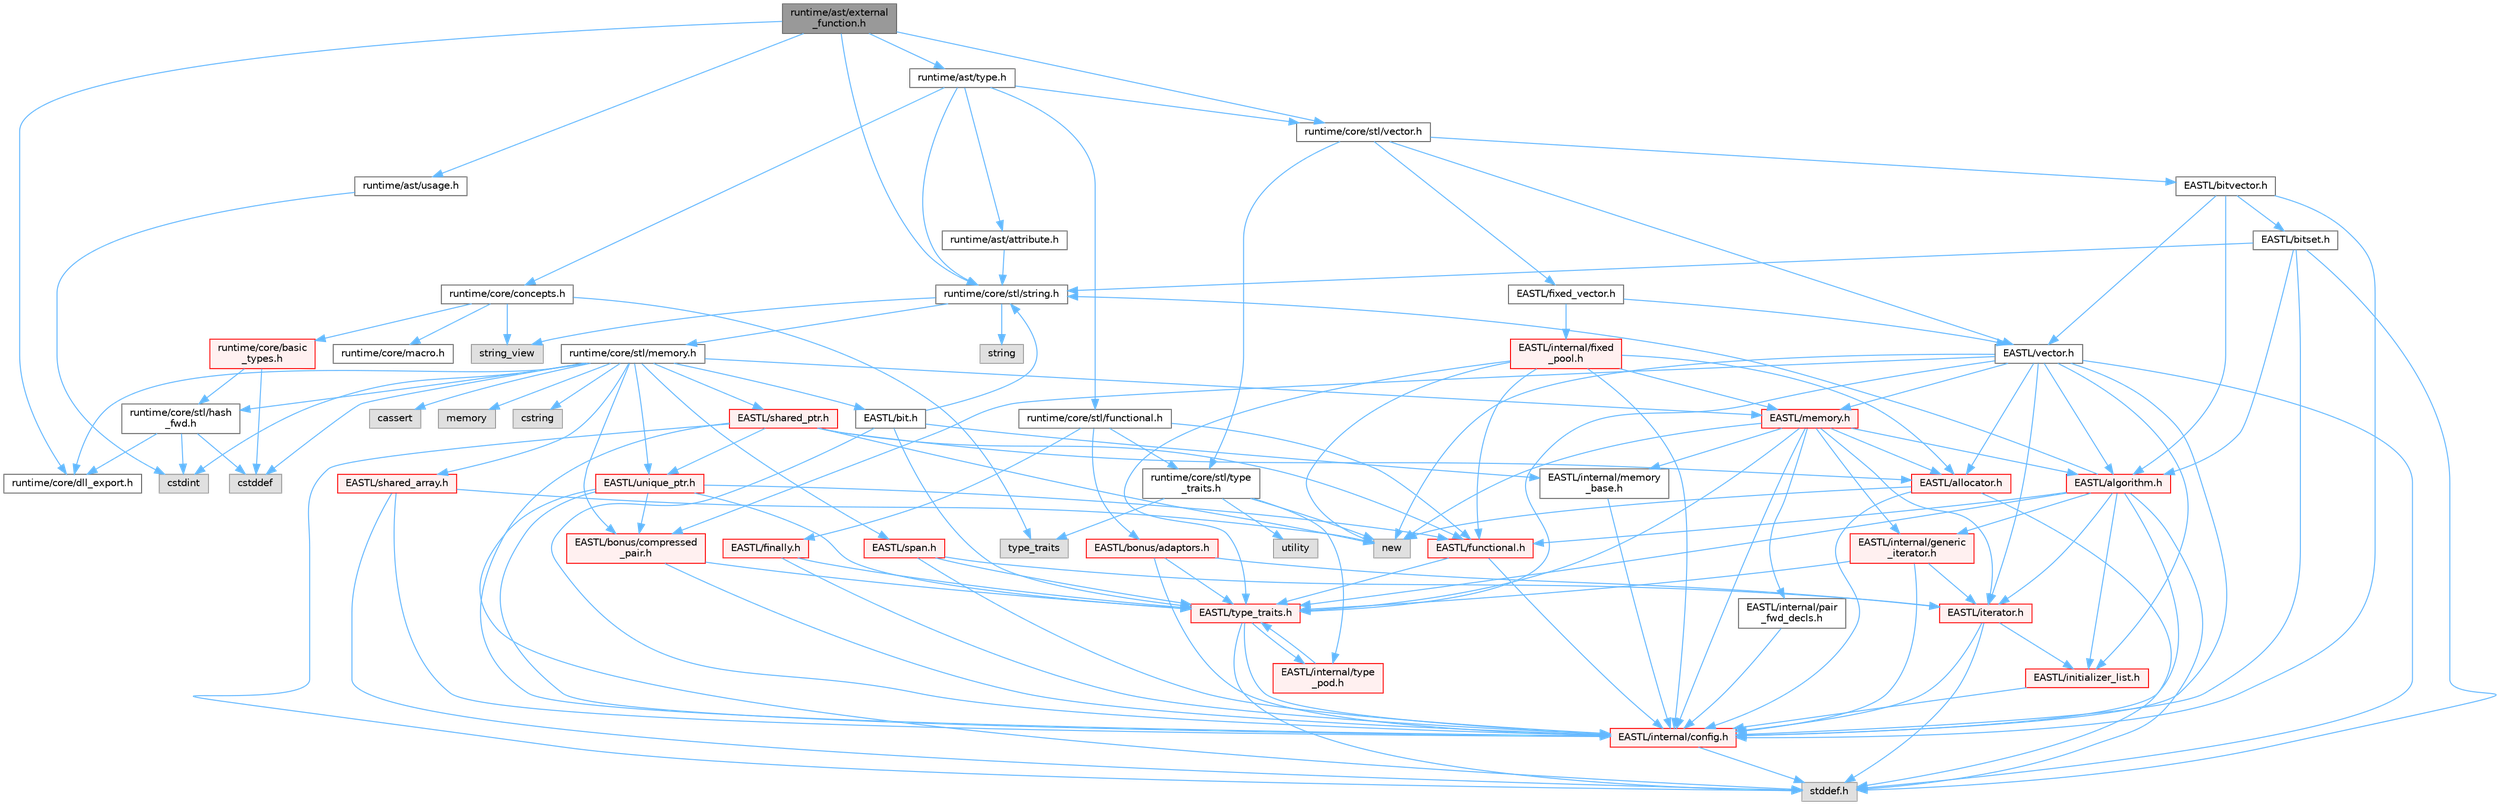 digraph "runtime/ast/external_function.h"
{
 // LATEX_PDF_SIZE
  bgcolor="transparent";
  edge [fontname=Helvetica,fontsize=10,labelfontname=Helvetica,labelfontsize=10];
  node [fontname=Helvetica,fontsize=10,shape=box,height=0.2,width=0.4];
  Node1 [id="Node000001",label="runtime/ast/external\l_function.h",height=0.2,width=0.4,color="gray40", fillcolor="grey60", style="filled", fontcolor="black",tooltip=" "];
  Node1 -> Node2 [id="edge1_Node000001_Node000002",color="steelblue1",style="solid",tooltip=" "];
  Node2 [id="Node000002",label="runtime/core/dll_export.h",height=0.2,width=0.4,color="grey40", fillcolor="white", style="filled",URL="$dll__export_8h.html",tooltip=" "];
  Node1 -> Node3 [id="edge2_Node000001_Node000003",color="steelblue1",style="solid",tooltip=" "];
  Node3 [id="Node000003",label="runtime/core/stl/string.h",height=0.2,width=0.4,color="grey40", fillcolor="white", style="filled",URL="$string_8h.html",tooltip=" "];
  Node3 -> Node4 [id="edge3_Node000003_Node000004",color="steelblue1",style="solid",tooltip=" "];
  Node4 [id="Node000004",label="string",height=0.2,width=0.4,color="grey60", fillcolor="#E0E0E0", style="filled",tooltip=" "];
  Node3 -> Node5 [id="edge4_Node000003_Node000005",color="steelblue1",style="solid",tooltip=" "];
  Node5 [id="Node000005",label="string_view",height=0.2,width=0.4,color="grey60", fillcolor="#E0E0E0", style="filled",tooltip=" "];
  Node3 -> Node6 [id="edge5_Node000003_Node000006",color="steelblue1",style="solid",tooltip=" "];
  Node6 [id="Node000006",label="runtime/core/stl/memory.h",height=0.2,width=0.4,color="grey40", fillcolor="white", style="filled",URL="$core_2stl_2memory_8h.html",tooltip=" "];
  Node6 -> Node7 [id="edge6_Node000006_Node000007",color="steelblue1",style="solid",tooltip=" "];
  Node7 [id="Node000007",label="cstddef",height=0.2,width=0.4,color="grey60", fillcolor="#E0E0E0", style="filled",tooltip=" "];
  Node6 -> Node8 [id="edge7_Node000006_Node000008",color="steelblue1",style="solid",tooltip=" "];
  Node8 [id="Node000008",label="cstdint",height=0.2,width=0.4,color="grey60", fillcolor="#E0E0E0", style="filled",tooltip=" "];
  Node6 -> Node9 [id="edge8_Node000006_Node000009",color="steelblue1",style="solid",tooltip=" "];
  Node9 [id="Node000009",label="cassert",height=0.2,width=0.4,color="grey60", fillcolor="#E0E0E0", style="filled",tooltip=" "];
  Node6 -> Node10 [id="edge9_Node000006_Node000010",color="steelblue1",style="solid",tooltip=" "];
  Node10 [id="Node000010",label="memory",height=0.2,width=0.4,color="grey60", fillcolor="#E0E0E0", style="filled",tooltip=" "];
  Node6 -> Node11 [id="edge10_Node000006_Node000011",color="steelblue1",style="solid",tooltip=" "];
  Node11 [id="Node000011",label="cstring",height=0.2,width=0.4,color="grey60", fillcolor="#E0E0E0", style="filled",tooltip=" "];
  Node6 -> Node12 [id="edge11_Node000006_Node000012",color="steelblue1",style="solid",tooltip=" "];
  Node12 [id="Node000012",label="EASTL/bit.h",height=0.2,width=0.4,color="grey40", fillcolor="white", style="filled",URL="$bit_8h.html",tooltip=" "];
  Node12 -> Node13 [id="edge12_Node000012_Node000013",color="steelblue1",style="solid",tooltip=" "];
  Node13 [id="Node000013",label="EASTL/internal/config.h",height=0.2,width=0.4,color="red", fillcolor="#FFF0F0", style="filled",URL="$config_8h.html",tooltip=" "];
  Node13 -> Node21 [id="edge13_Node000013_Node000021",color="steelblue1",style="solid",tooltip=" "];
  Node21 [id="Node000021",label="stddef.h",height=0.2,width=0.4,color="grey60", fillcolor="#E0E0E0", style="filled",tooltip=" "];
  Node12 -> Node22 [id="edge14_Node000012_Node000022",color="steelblue1",style="solid",tooltip=" "];
  Node22 [id="Node000022",label="EASTL/internal/memory\l_base.h",height=0.2,width=0.4,color="grey40", fillcolor="white", style="filled",URL="$memory__base_8h.html",tooltip=" "];
  Node22 -> Node13 [id="edge15_Node000022_Node000013",color="steelblue1",style="solid",tooltip=" "];
  Node12 -> Node23 [id="edge16_Node000012_Node000023",color="steelblue1",style="solid",tooltip=" "];
  Node23 [id="Node000023",label="EASTL/type_traits.h",height=0.2,width=0.4,color="red", fillcolor="#FFF0F0", style="filled",URL="$_e_a_s_t_l_2include_2_e_a_s_t_l_2type__traits_8h.html",tooltip=" "];
  Node23 -> Node13 [id="edge17_Node000023_Node000013",color="steelblue1",style="solid",tooltip=" "];
  Node23 -> Node21 [id="edge18_Node000023_Node000021",color="steelblue1",style="solid",tooltip=" "];
  Node23 -> Node31 [id="edge19_Node000023_Node000031",color="steelblue1",style="solid",tooltip=" "];
  Node31 [id="Node000031",label="EASTL/internal/type\l_pod.h",height=0.2,width=0.4,color="red", fillcolor="#FFF0F0", style="filled",URL="$type__pod_8h.html",tooltip=" "];
  Node31 -> Node23 [id="edge20_Node000031_Node000023",color="steelblue1",style="solid",tooltip=" "];
  Node12 -> Node3 [id="edge21_Node000012_Node000003",color="steelblue1",style="solid",tooltip=" "];
  Node6 -> Node33 [id="edge22_Node000006_Node000033",color="steelblue1",style="solid",tooltip=" "];
  Node33 [id="Node000033",label="EASTL/memory.h",height=0.2,width=0.4,color="red", fillcolor="#FFF0F0", style="filled",URL="$_e_a_s_t_l_2include_2_e_a_s_t_l_2memory_8h.html",tooltip=" "];
  Node33 -> Node13 [id="edge23_Node000033_Node000013",color="steelblue1",style="solid",tooltip=" "];
  Node33 -> Node22 [id="edge24_Node000033_Node000022",color="steelblue1",style="solid",tooltip=" "];
  Node33 -> Node34 [id="edge25_Node000033_Node000034",color="steelblue1",style="solid",tooltip=" "];
  Node34 [id="Node000034",label="EASTL/internal/generic\l_iterator.h",height=0.2,width=0.4,color="red", fillcolor="#FFF0F0", style="filled",URL="$generic__iterator_8h.html",tooltip=" "];
  Node34 -> Node13 [id="edge26_Node000034_Node000013",color="steelblue1",style="solid",tooltip=" "];
  Node34 -> Node35 [id="edge27_Node000034_Node000035",color="steelblue1",style="solid",tooltip=" "];
  Node35 [id="Node000035",label="EASTL/iterator.h",height=0.2,width=0.4,color="red", fillcolor="#FFF0F0", style="filled",URL="$_e_a_s_t_l_2include_2_e_a_s_t_l_2iterator_8h.html",tooltip=" "];
  Node35 -> Node13 [id="edge28_Node000035_Node000013",color="steelblue1",style="solid",tooltip=" "];
  Node35 -> Node37 [id="edge29_Node000035_Node000037",color="steelblue1",style="solid",tooltip=" "];
  Node37 [id="Node000037",label="EASTL/initializer_list.h",height=0.2,width=0.4,color="red", fillcolor="#FFF0F0", style="filled",URL="$initializer__list_8h.html",tooltip=" "];
  Node37 -> Node13 [id="edge30_Node000037_Node000013",color="steelblue1",style="solid",tooltip=" "];
  Node35 -> Node21 [id="edge31_Node000035_Node000021",color="steelblue1",style="solid",tooltip=" "];
  Node34 -> Node23 [id="edge32_Node000034_Node000023",color="steelblue1",style="solid",tooltip=" "];
  Node33 -> Node38 [id="edge33_Node000033_Node000038",color="steelblue1",style="solid",tooltip=" "];
  Node38 [id="Node000038",label="EASTL/internal/pair\l_fwd_decls.h",height=0.2,width=0.4,color="grey40", fillcolor="white", style="filled",URL="$pair__fwd__decls_8h.html",tooltip=" "];
  Node38 -> Node13 [id="edge34_Node000038_Node000013",color="steelblue1",style="solid",tooltip=" "];
  Node33 -> Node40 [id="edge35_Node000033_Node000040",color="steelblue1",style="solid",tooltip=" "];
  Node40 [id="Node000040",label="EASTL/algorithm.h",height=0.2,width=0.4,color="red", fillcolor="#FFF0F0", style="filled",URL="$_e_a_s_t_l_2include_2_e_a_s_t_l_2algorithm_8h.html",tooltip=" "];
  Node40 -> Node13 [id="edge36_Node000040_Node000013",color="steelblue1",style="solid",tooltip=" "];
  Node40 -> Node23 [id="edge37_Node000040_Node000023",color="steelblue1",style="solid",tooltip=" "];
  Node40 -> Node37 [id="edge38_Node000040_Node000037",color="steelblue1",style="solid",tooltip=" "];
  Node40 -> Node35 [id="edge39_Node000040_Node000035",color="steelblue1",style="solid",tooltip=" "];
  Node40 -> Node43 [id="edge40_Node000040_Node000043",color="steelblue1",style="solid",tooltip=" "];
  Node43 [id="Node000043",label="EASTL/functional.h",height=0.2,width=0.4,color="red", fillcolor="#FFF0F0", style="filled",URL="$_e_a_s_t_l_2include_2_e_a_s_t_l_2functional_8h.html",tooltip=" "];
  Node43 -> Node13 [id="edge41_Node000043_Node000013",color="steelblue1",style="solid",tooltip=" "];
  Node43 -> Node23 [id="edge42_Node000043_Node000023",color="steelblue1",style="solid",tooltip=" "];
  Node40 -> Node34 [id="edge43_Node000040_Node000034",color="steelblue1",style="solid",tooltip=" "];
  Node40 -> Node21 [id="edge44_Node000040_Node000021",color="steelblue1",style="solid",tooltip=" "];
  Node40 -> Node3 [id="edge45_Node000040_Node000003",color="steelblue1",style="solid",tooltip=" "];
  Node33 -> Node23 [id="edge46_Node000033_Node000023",color="steelblue1",style="solid",tooltip=" "];
  Node33 -> Node47 [id="edge47_Node000033_Node000047",color="steelblue1",style="solid",tooltip=" "];
  Node47 [id="Node000047",label="EASTL/allocator.h",height=0.2,width=0.4,color="red", fillcolor="#FFF0F0", style="filled",URL="$allocator_8h.html",tooltip=" "];
  Node47 -> Node13 [id="edge48_Node000047_Node000013",color="steelblue1",style="solid",tooltip=" "];
  Node47 -> Node21 [id="edge49_Node000047_Node000021",color="steelblue1",style="solid",tooltip=" "];
  Node47 -> Node48 [id="edge50_Node000047_Node000048",color="steelblue1",style="solid",tooltip=" "];
  Node48 [id="Node000048",label="new",height=0.2,width=0.4,color="grey60", fillcolor="#E0E0E0", style="filled",tooltip=" "];
  Node33 -> Node35 [id="edge51_Node000033_Node000035",color="steelblue1",style="solid",tooltip=" "];
  Node33 -> Node48 [id="edge52_Node000033_Node000048",color="steelblue1",style="solid",tooltip=" "];
  Node6 -> Node61 [id="edge53_Node000006_Node000061",color="steelblue1",style="solid",tooltip=" "];
  Node61 [id="Node000061",label="EASTL/shared_array.h",height=0.2,width=0.4,color="red", fillcolor="#FFF0F0", style="filled",URL="$shared__array_8h.html",tooltip=" "];
  Node61 -> Node13 [id="edge54_Node000061_Node000013",color="steelblue1",style="solid",tooltip=" "];
  Node61 -> Node48 [id="edge55_Node000061_Node000048",color="steelblue1",style="solid",tooltip=" "];
  Node61 -> Node21 [id="edge56_Node000061_Node000021",color="steelblue1",style="solid",tooltip=" "];
  Node6 -> Node64 [id="edge57_Node000006_Node000064",color="steelblue1",style="solid",tooltip=" "];
  Node64 [id="Node000064",label="EASTL/unique_ptr.h",height=0.2,width=0.4,color="red", fillcolor="#FFF0F0", style="filled",URL="$unique__ptr_8h.html",tooltip=" "];
  Node64 -> Node65 [id="edge58_Node000064_Node000065",color="steelblue1",style="solid",tooltip=" "];
  Node65 [id="Node000065",label="EASTL/bonus/compressed\l_pair.h",height=0.2,width=0.4,color="red", fillcolor="#FFF0F0", style="filled",URL="$compressed__pair_8h.html",tooltip=" "];
  Node65 -> Node13 [id="edge59_Node000065_Node000013",color="steelblue1",style="solid",tooltip=" "];
  Node65 -> Node23 [id="edge60_Node000065_Node000023",color="steelblue1",style="solid",tooltip=" "];
  Node64 -> Node43 [id="edge61_Node000064_Node000043",color="steelblue1",style="solid",tooltip=" "];
  Node64 -> Node13 [id="edge62_Node000064_Node000013",color="steelblue1",style="solid",tooltip=" "];
  Node64 -> Node23 [id="edge63_Node000064_Node000023",color="steelblue1",style="solid",tooltip=" "];
  Node64 -> Node21 [id="edge64_Node000064_Node000021",color="steelblue1",style="solid",tooltip=" "];
  Node6 -> Node67 [id="edge65_Node000006_Node000067",color="steelblue1",style="solid",tooltip=" "];
  Node67 [id="Node000067",label="EASTL/shared_ptr.h",height=0.2,width=0.4,color="red", fillcolor="#FFF0F0", style="filled",URL="$shared__ptr_8h.html",tooltip=" "];
  Node67 -> Node13 [id="edge66_Node000067_Node000013",color="steelblue1",style="solid",tooltip=" "];
  Node67 -> Node64 [id="edge67_Node000067_Node000064",color="steelblue1",style="solid",tooltip=" "];
  Node67 -> Node43 [id="edge68_Node000067_Node000043",color="steelblue1",style="solid",tooltip=" "];
  Node67 -> Node47 [id="edge69_Node000067_Node000047",color="steelblue1",style="solid",tooltip=" "];
  Node67 -> Node48 [id="edge70_Node000067_Node000048",color="steelblue1",style="solid",tooltip=" "];
  Node67 -> Node21 [id="edge71_Node000067_Node000021",color="steelblue1",style="solid",tooltip=" "];
  Node6 -> Node147 [id="edge72_Node000006_Node000147",color="steelblue1",style="solid",tooltip=" "];
  Node147 [id="Node000147",label="EASTL/span.h",height=0.2,width=0.4,color="red", fillcolor="#FFF0F0", style="filled",URL="$span_8h.html",tooltip=" "];
  Node147 -> Node13 [id="edge73_Node000147_Node000013",color="steelblue1",style="solid",tooltip=" "];
  Node147 -> Node23 [id="edge74_Node000147_Node000023",color="steelblue1",style="solid",tooltip=" "];
  Node147 -> Node35 [id="edge75_Node000147_Node000035",color="steelblue1",style="solid",tooltip=" "];
  Node6 -> Node65 [id="edge76_Node000006_Node000065",color="steelblue1",style="solid",tooltip=" "];
  Node6 -> Node2 [id="edge77_Node000006_Node000002",color="steelblue1",style="solid",tooltip=" "];
  Node6 -> Node150 [id="edge78_Node000006_Node000150",color="steelblue1",style="solid",tooltip=" "];
  Node150 [id="Node000150",label="runtime/core/stl/hash\l_fwd.h",height=0.2,width=0.4,color="grey40", fillcolor="white", style="filled",URL="$hash__fwd_8h.html",tooltip=" "];
  Node150 -> Node7 [id="edge79_Node000150_Node000007",color="steelblue1",style="solid",tooltip=" "];
  Node150 -> Node8 [id="edge80_Node000150_Node000008",color="steelblue1",style="solid",tooltip=" "];
  Node150 -> Node2 [id="edge81_Node000150_Node000002",color="steelblue1",style="solid",tooltip=" "];
  Node1 -> Node151 [id="edge82_Node000001_Node000151",color="steelblue1",style="solid",tooltip=" "];
  Node151 [id="Node000151",label="runtime/core/stl/vector.h",height=0.2,width=0.4,color="grey40", fillcolor="white", style="filled",URL="$core_2stl_2vector_8h.html",tooltip=" "];
  Node151 -> Node152 [id="edge83_Node000151_Node000152",color="steelblue1",style="solid",tooltip=" "];
  Node152 [id="Node000152",label="EASTL/vector.h",height=0.2,width=0.4,color="grey40", fillcolor="white", style="filled",URL="$_e_a_s_t_l_2include_2_e_a_s_t_l_2vector_8h.html",tooltip=" "];
  Node152 -> Node40 [id="edge84_Node000152_Node000040",color="steelblue1",style="solid",tooltip=" "];
  Node152 -> Node47 [id="edge85_Node000152_Node000047",color="steelblue1",style="solid",tooltip=" "];
  Node152 -> Node65 [id="edge86_Node000152_Node000065",color="steelblue1",style="solid",tooltip=" "];
  Node152 -> Node37 [id="edge87_Node000152_Node000037",color="steelblue1",style="solid",tooltip=" "];
  Node152 -> Node13 [id="edge88_Node000152_Node000013",color="steelblue1",style="solid",tooltip=" "];
  Node152 -> Node35 [id="edge89_Node000152_Node000035",color="steelblue1",style="solid",tooltip=" "];
  Node152 -> Node33 [id="edge90_Node000152_Node000033",color="steelblue1",style="solid",tooltip=" "];
  Node152 -> Node23 [id="edge91_Node000152_Node000023",color="steelblue1",style="solid",tooltip=" "];
  Node152 -> Node21 [id="edge92_Node000152_Node000021",color="steelblue1",style="solid",tooltip=" "];
  Node152 -> Node48 [id="edge93_Node000152_Node000048",color="steelblue1",style="solid",tooltip=" "];
  Node151 -> Node153 [id="edge94_Node000151_Node000153",color="steelblue1",style="solid",tooltip=" "];
  Node153 [id="Node000153",label="EASTL/fixed_vector.h",height=0.2,width=0.4,color="grey40", fillcolor="white", style="filled",URL="$fixed__vector_8h.html",tooltip=" "];
  Node153 -> Node152 [id="edge95_Node000153_Node000152",color="steelblue1",style="solid",tooltip=" "];
  Node153 -> Node154 [id="edge96_Node000153_Node000154",color="steelblue1",style="solid",tooltip=" "];
  Node154 [id="Node000154",label="EASTL/internal/fixed\l_pool.h",height=0.2,width=0.4,color="red", fillcolor="#FFF0F0", style="filled",URL="$fixed__pool_8h.html",tooltip=" "];
  Node154 -> Node13 [id="edge97_Node000154_Node000013",color="steelblue1",style="solid",tooltip=" "];
  Node154 -> Node43 [id="edge98_Node000154_Node000043",color="steelblue1",style="solid",tooltip=" "];
  Node154 -> Node33 [id="edge99_Node000154_Node000033",color="steelblue1",style="solid",tooltip=" "];
  Node154 -> Node47 [id="edge100_Node000154_Node000047",color="steelblue1",style="solid",tooltip=" "];
  Node154 -> Node23 [id="edge101_Node000154_Node000023",color="steelblue1",style="solid",tooltip=" "];
  Node154 -> Node48 [id="edge102_Node000154_Node000048",color="steelblue1",style="solid",tooltip=" "];
  Node151 -> Node155 [id="edge103_Node000151_Node000155",color="steelblue1",style="solid",tooltip=" "];
  Node155 [id="Node000155",label="EASTL/bitvector.h",height=0.2,width=0.4,color="grey40", fillcolor="white", style="filled",URL="$bitvector_8h.html",tooltip=" "];
  Node155 -> Node13 [id="edge104_Node000155_Node000013",color="steelblue1",style="solid",tooltip=" "];
  Node155 -> Node152 [id="edge105_Node000155_Node000152",color="steelblue1",style="solid",tooltip=" "];
  Node155 -> Node40 [id="edge106_Node000155_Node000040",color="steelblue1",style="solid",tooltip=" "];
  Node155 -> Node156 [id="edge107_Node000155_Node000156",color="steelblue1",style="solid",tooltip=" "];
  Node156 [id="Node000156",label="EASTL/bitset.h",height=0.2,width=0.4,color="grey40", fillcolor="white", style="filled",URL="$bitset_8h.html",tooltip=" "];
  Node156 -> Node13 [id="edge108_Node000156_Node000013",color="steelblue1",style="solid",tooltip=" "];
  Node156 -> Node40 [id="edge109_Node000156_Node000040",color="steelblue1",style="solid",tooltip=" "];
  Node156 -> Node21 [id="edge110_Node000156_Node000021",color="steelblue1",style="solid",tooltip=" "];
  Node156 -> Node3 [id="edge111_Node000156_Node000003",color="steelblue1",style="solid",tooltip=" "];
  Node151 -> Node157 [id="edge112_Node000151_Node000157",color="steelblue1",style="solid",tooltip=" "];
  Node157 [id="Node000157",label="runtime/core/stl/type\l_traits.h",height=0.2,width=0.4,color="grey40", fillcolor="white", style="filled",URL="$core_2stl_2type__traits_8h.html",tooltip=" "];
  Node157 -> Node48 [id="edge113_Node000157_Node000048",color="steelblue1",style="solid",tooltip=" "];
  Node157 -> Node58 [id="edge114_Node000157_Node000058",color="steelblue1",style="solid",tooltip=" "];
  Node58 [id="Node000058",label="utility",height=0.2,width=0.4,color="grey60", fillcolor="#E0E0E0", style="filled",tooltip=" "];
  Node157 -> Node63 [id="edge115_Node000157_Node000063",color="steelblue1",style="solid",tooltip=" "];
  Node63 [id="Node000063",label="type_traits",height=0.2,width=0.4,color="grey60", fillcolor="#E0E0E0", style="filled",tooltip=" "];
  Node157 -> Node31 [id="edge116_Node000157_Node000031",color="steelblue1",style="solid",tooltip=" "];
  Node1 -> Node158 [id="edge117_Node000001_Node000158",color="steelblue1",style="solid",tooltip=" "];
  Node158 [id="Node000158",label="runtime/ast/usage.h",height=0.2,width=0.4,color="grey40", fillcolor="white", style="filled",URL="$usage_8h.html",tooltip=" "];
  Node158 -> Node8 [id="edge118_Node000158_Node000008",color="steelblue1",style="solid",tooltip=" "];
  Node1 -> Node159 [id="edge119_Node000001_Node000159",color="steelblue1",style="solid",tooltip=" "];
  Node159 [id="Node000159",label="runtime/ast/type.h",height=0.2,width=0.4,color="grey40", fillcolor="white", style="filled",URL="$type_8h.html",tooltip=" "];
  Node159 -> Node151 [id="edge120_Node000159_Node000151",color="steelblue1",style="solid",tooltip=" "];
  Node159 -> Node3 [id="edge121_Node000159_Node000003",color="steelblue1",style="solid",tooltip=" "];
  Node159 -> Node160 [id="edge122_Node000159_Node000160",color="steelblue1",style="solid",tooltip=" "];
  Node160 [id="Node000160",label="runtime/core/stl/functional.h",height=0.2,width=0.4,color="grey40", fillcolor="white", style="filled",URL="$core_2stl_2functional_8h.html",tooltip=" "];
  Node160 -> Node157 [id="edge123_Node000160_Node000157",color="steelblue1",style="solid",tooltip=" "];
  Node160 -> Node161 [id="edge124_Node000160_Node000161",color="steelblue1",style="solid",tooltip=" "];
  Node161 [id="Node000161",label="EASTL/finally.h",height=0.2,width=0.4,color="red", fillcolor="#FFF0F0", style="filled",URL="$finally_8h.html",tooltip=" "];
  Node161 -> Node13 [id="edge125_Node000161_Node000013",color="steelblue1",style="solid",tooltip=" "];
  Node161 -> Node23 [id="edge126_Node000161_Node000023",color="steelblue1",style="solid",tooltip=" "];
  Node160 -> Node43 [id="edge127_Node000160_Node000043",color="steelblue1",style="solid",tooltip=" "];
  Node160 -> Node162 [id="edge128_Node000160_Node000162",color="steelblue1",style="solid",tooltip=" "];
  Node162 [id="Node000162",label="EASTL/bonus/adaptors.h",height=0.2,width=0.4,color="red", fillcolor="#FFF0F0", style="filled",URL="$adaptors_8h.html",tooltip=" "];
  Node162 -> Node13 [id="edge129_Node000162_Node000013",color="steelblue1",style="solid",tooltip=" "];
  Node162 -> Node23 [id="edge130_Node000162_Node000023",color="steelblue1",style="solid",tooltip=" "];
  Node162 -> Node35 [id="edge131_Node000162_Node000035",color="steelblue1",style="solid",tooltip=" "];
  Node159 -> Node163 [id="edge132_Node000159_Node000163",color="steelblue1",style="solid",tooltip=" "];
  Node163 [id="Node000163",label="runtime/core/concepts.h",height=0.2,width=0.4,color="grey40", fillcolor="white", style="filled",URL="$concepts_8h.html",tooltip=" "];
  Node163 -> Node63 [id="edge133_Node000163_Node000063",color="steelblue1",style="solid",tooltip=" "];
  Node163 -> Node5 [id="edge134_Node000163_Node000005",color="steelblue1",style="solid",tooltip=" "];
  Node163 -> Node164 [id="edge135_Node000163_Node000164",color="steelblue1",style="solid",tooltip=" "];
  Node164 [id="Node000164",label="runtime/core/macro.h",height=0.2,width=0.4,color="grey40", fillcolor="white", style="filled",URL="$macro_8h.html",tooltip=" "];
  Node163 -> Node165 [id="edge136_Node000163_Node000165",color="steelblue1",style="solid",tooltip=" "];
  Node165 [id="Node000165",label="runtime/core/basic\l_types.h",height=0.2,width=0.4,color="red", fillcolor="#FFF0F0", style="filled",URL="$basic__types_8h.html",tooltip=" "];
  Node165 -> Node7 [id="edge137_Node000165_Node000007",color="steelblue1",style="solid",tooltip=" "];
  Node165 -> Node150 [id="edge138_Node000165_Node000150",color="steelblue1",style="solid",tooltip=" "];
  Node159 -> Node179 [id="edge139_Node000159_Node000179",color="steelblue1",style="solid",tooltip=" "];
  Node179 [id="Node000179",label="runtime/ast/attribute.h",height=0.2,width=0.4,color="grey40", fillcolor="white", style="filled",URL="$attribute_8h.html",tooltip=" "];
  Node179 -> Node3 [id="edge140_Node000179_Node000003",color="steelblue1",style="solid",tooltip=" "];
}
